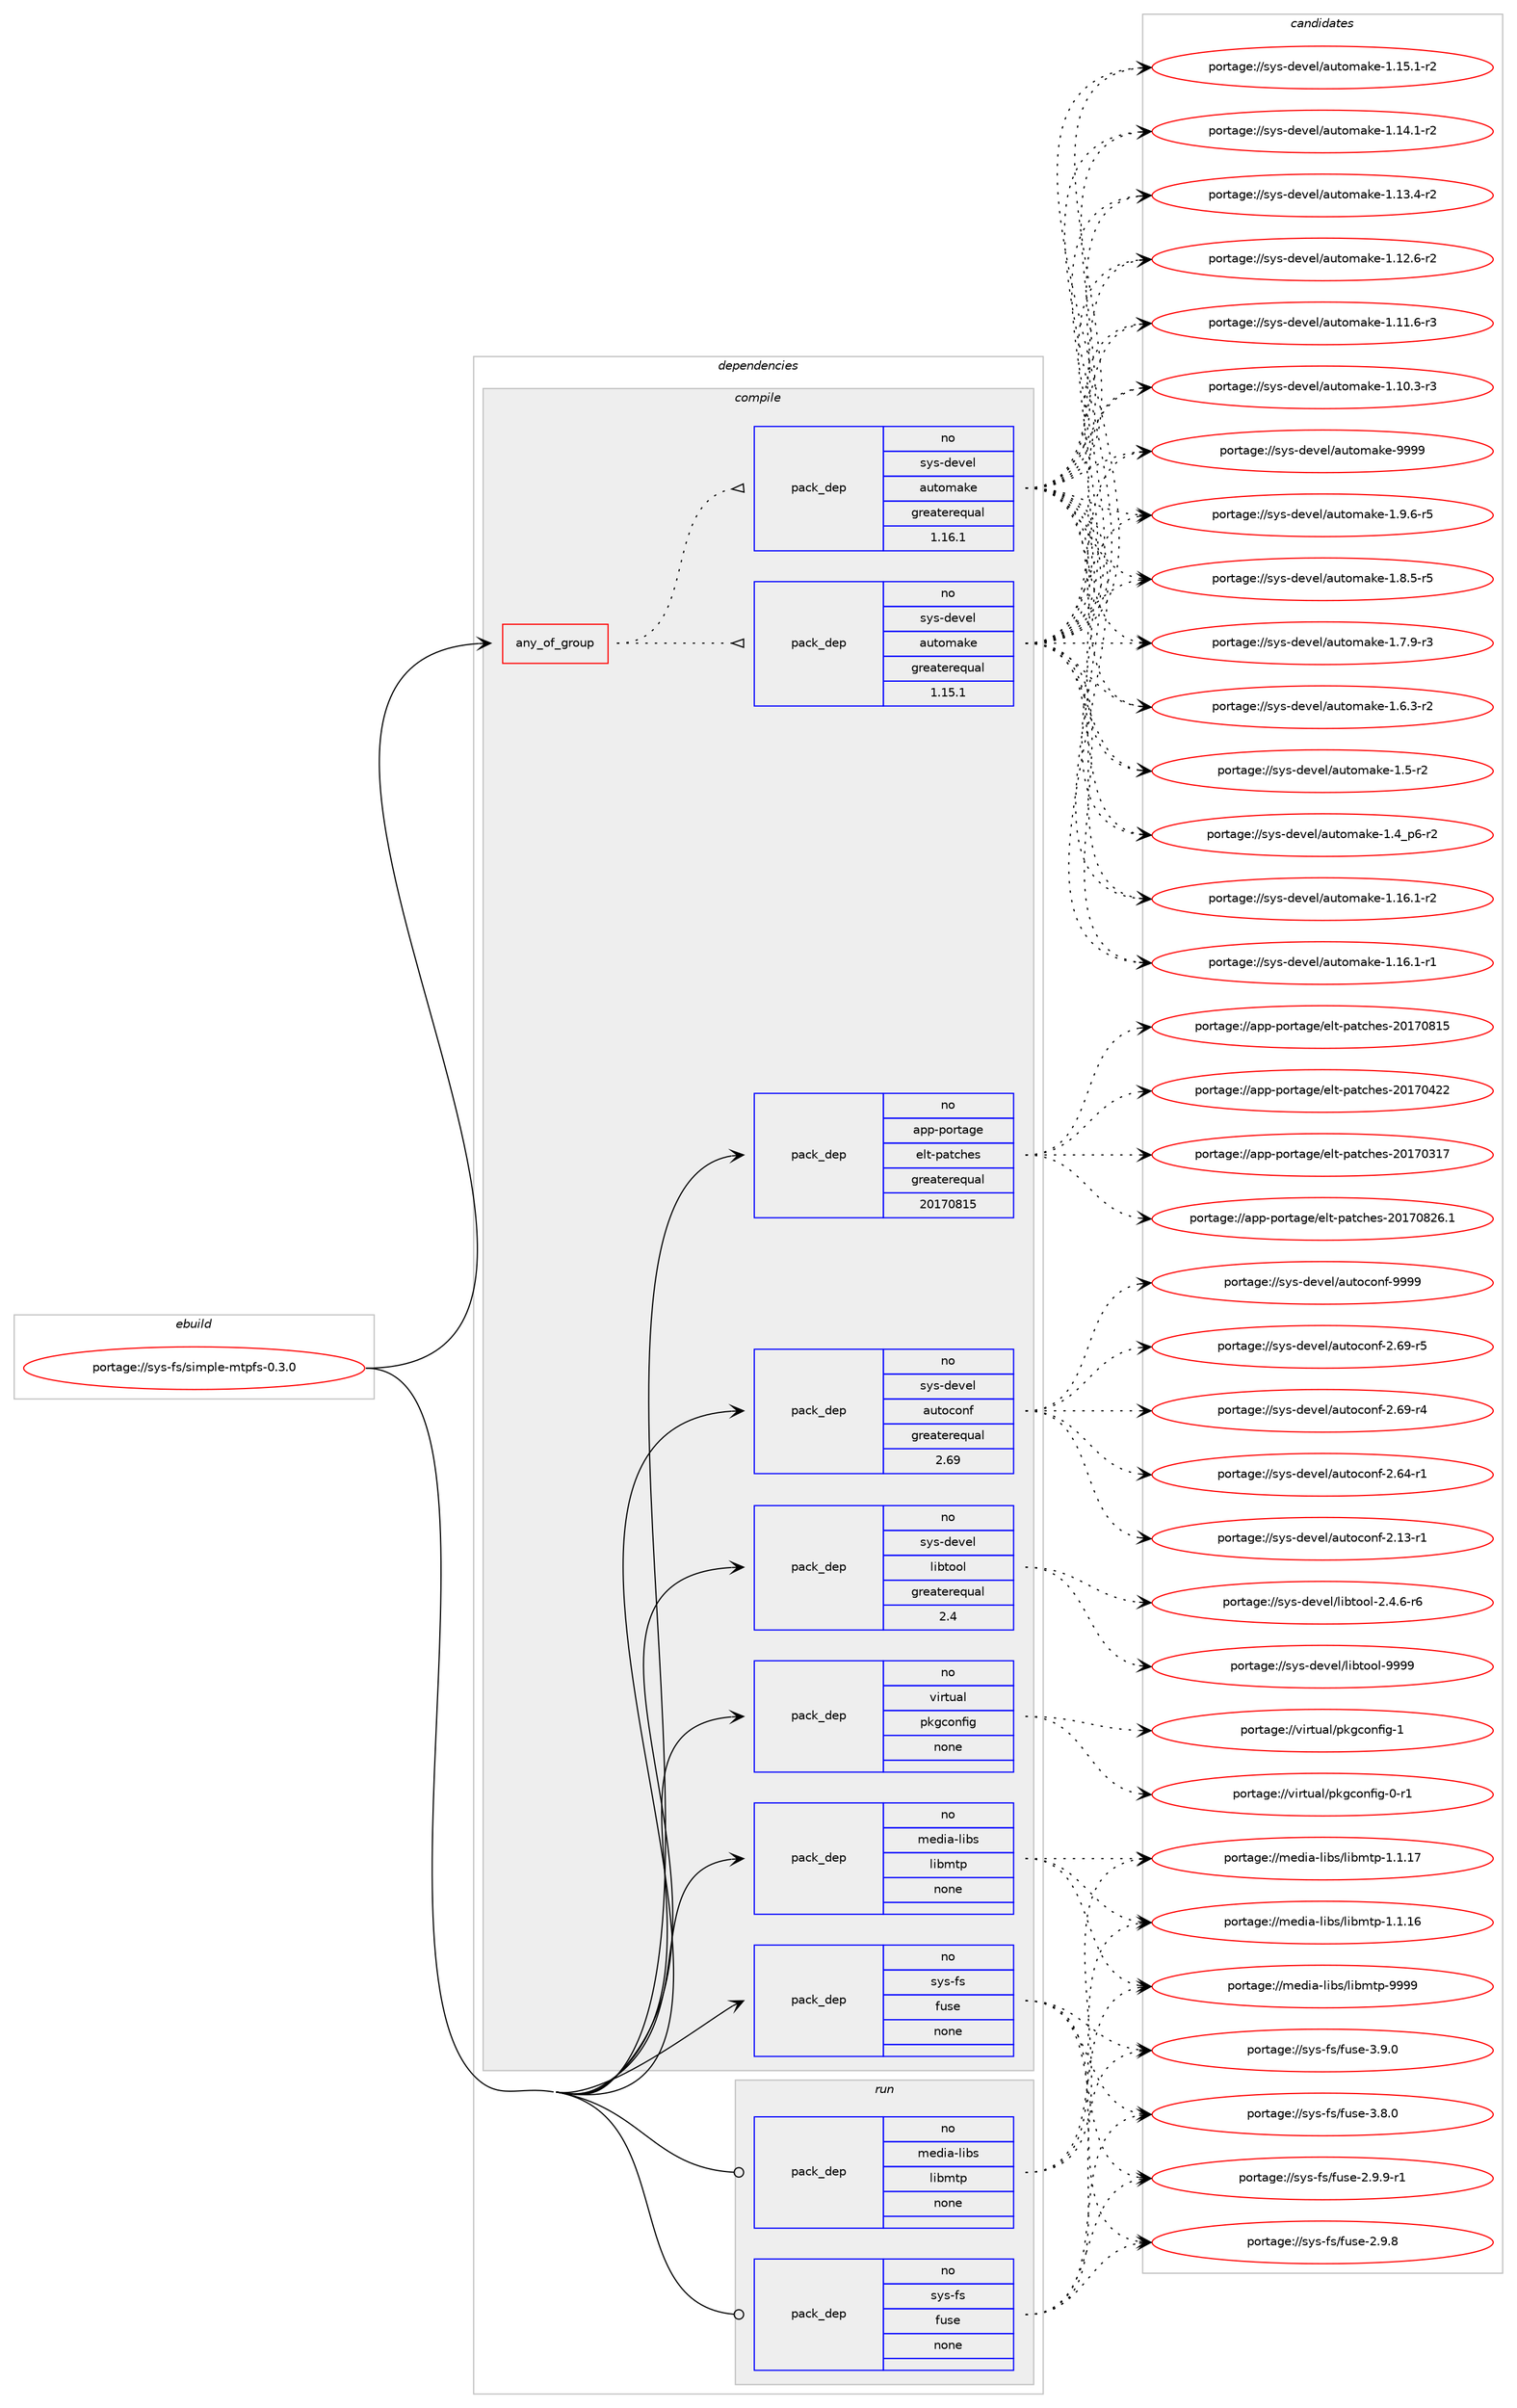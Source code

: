 digraph prolog {

# *************
# Graph options
# *************

newrank=true;
concentrate=true;
compound=true;
graph [rankdir=LR,fontname=Helvetica,fontsize=10,ranksep=1.5];#, ranksep=2.5, nodesep=0.2];
edge  [arrowhead=vee];
node  [fontname=Helvetica,fontsize=10];

# **********
# The ebuild
# **********

subgraph cluster_leftcol {
color=gray;
rank=same;
label=<<i>ebuild</i>>;
id [label="portage://sys-fs/simple-mtpfs-0.3.0", color=red, width=4, href="../sys-fs/simple-mtpfs-0.3.0.svg"];
}

# ****************
# The dependencies
# ****************

subgraph cluster_midcol {
color=gray;
label=<<i>dependencies</i>>;
subgraph cluster_compile {
fillcolor="#eeeeee";
style=filled;
label=<<i>compile</i>>;
subgraph any933 {
dependency42907 [label=<<TABLE BORDER="0" CELLBORDER="1" CELLSPACING="0" CELLPADDING="4"><TR><TD CELLPADDING="10">any_of_group</TD></TR></TABLE>>, shape=none, color=red];subgraph pack33586 {
dependency42908 [label=<<TABLE BORDER="0" CELLBORDER="1" CELLSPACING="0" CELLPADDING="4" WIDTH="220"><TR><TD ROWSPAN="6" CELLPADDING="30">pack_dep</TD></TR><TR><TD WIDTH="110">no</TD></TR><TR><TD>sys-devel</TD></TR><TR><TD>automake</TD></TR><TR><TD>greaterequal</TD></TR><TR><TD>1.16.1</TD></TR></TABLE>>, shape=none, color=blue];
}
dependency42907:e -> dependency42908:w [weight=20,style="dotted",arrowhead="oinv"];
subgraph pack33587 {
dependency42909 [label=<<TABLE BORDER="0" CELLBORDER="1" CELLSPACING="0" CELLPADDING="4" WIDTH="220"><TR><TD ROWSPAN="6" CELLPADDING="30">pack_dep</TD></TR><TR><TD WIDTH="110">no</TD></TR><TR><TD>sys-devel</TD></TR><TR><TD>automake</TD></TR><TR><TD>greaterequal</TD></TR><TR><TD>1.15.1</TD></TR></TABLE>>, shape=none, color=blue];
}
dependency42907:e -> dependency42909:w [weight=20,style="dotted",arrowhead="oinv"];
}
id:e -> dependency42907:w [weight=20,style="solid",arrowhead="vee"];
subgraph pack33588 {
dependency42910 [label=<<TABLE BORDER="0" CELLBORDER="1" CELLSPACING="0" CELLPADDING="4" WIDTH="220"><TR><TD ROWSPAN="6" CELLPADDING="30">pack_dep</TD></TR><TR><TD WIDTH="110">no</TD></TR><TR><TD>app-portage</TD></TR><TR><TD>elt-patches</TD></TR><TR><TD>greaterequal</TD></TR><TR><TD>20170815</TD></TR></TABLE>>, shape=none, color=blue];
}
id:e -> dependency42910:w [weight=20,style="solid",arrowhead="vee"];
subgraph pack33589 {
dependency42911 [label=<<TABLE BORDER="0" CELLBORDER="1" CELLSPACING="0" CELLPADDING="4" WIDTH="220"><TR><TD ROWSPAN="6" CELLPADDING="30">pack_dep</TD></TR><TR><TD WIDTH="110">no</TD></TR><TR><TD>media-libs</TD></TR><TR><TD>libmtp</TD></TR><TR><TD>none</TD></TR><TR><TD></TD></TR></TABLE>>, shape=none, color=blue];
}
id:e -> dependency42911:w [weight=20,style="solid",arrowhead="vee"];
subgraph pack33590 {
dependency42912 [label=<<TABLE BORDER="0" CELLBORDER="1" CELLSPACING="0" CELLPADDING="4" WIDTH="220"><TR><TD ROWSPAN="6" CELLPADDING="30">pack_dep</TD></TR><TR><TD WIDTH="110">no</TD></TR><TR><TD>sys-devel</TD></TR><TR><TD>autoconf</TD></TR><TR><TD>greaterequal</TD></TR><TR><TD>2.69</TD></TR></TABLE>>, shape=none, color=blue];
}
id:e -> dependency42912:w [weight=20,style="solid",arrowhead="vee"];
subgraph pack33591 {
dependency42913 [label=<<TABLE BORDER="0" CELLBORDER="1" CELLSPACING="0" CELLPADDING="4" WIDTH="220"><TR><TD ROWSPAN="6" CELLPADDING="30">pack_dep</TD></TR><TR><TD WIDTH="110">no</TD></TR><TR><TD>sys-devel</TD></TR><TR><TD>libtool</TD></TR><TR><TD>greaterequal</TD></TR><TR><TD>2.4</TD></TR></TABLE>>, shape=none, color=blue];
}
id:e -> dependency42913:w [weight=20,style="solid",arrowhead="vee"];
subgraph pack33592 {
dependency42914 [label=<<TABLE BORDER="0" CELLBORDER="1" CELLSPACING="0" CELLPADDING="4" WIDTH="220"><TR><TD ROWSPAN="6" CELLPADDING="30">pack_dep</TD></TR><TR><TD WIDTH="110">no</TD></TR><TR><TD>sys-fs</TD></TR><TR><TD>fuse</TD></TR><TR><TD>none</TD></TR><TR><TD></TD></TR></TABLE>>, shape=none, color=blue];
}
id:e -> dependency42914:w [weight=20,style="solid",arrowhead="vee"];
subgraph pack33593 {
dependency42915 [label=<<TABLE BORDER="0" CELLBORDER="1" CELLSPACING="0" CELLPADDING="4" WIDTH="220"><TR><TD ROWSPAN="6" CELLPADDING="30">pack_dep</TD></TR><TR><TD WIDTH="110">no</TD></TR><TR><TD>virtual</TD></TR><TR><TD>pkgconfig</TD></TR><TR><TD>none</TD></TR><TR><TD></TD></TR></TABLE>>, shape=none, color=blue];
}
id:e -> dependency42915:w [weight=20,style="solid",arrowhead="vee"];
}
subgraph cluster_compileandrun {
fillcolor="#eeeeee";
style=filled;
label=<<i>compile and run</i>>;
}
subgraph cluster_run {
fillcolor="#eeeeee";
style=filled;
label=<<i>run</i>>;
subgraph pack33594 {
dependency42916 [label=<<TABLE BORDER="0" CELLBORDER="1" CELLSPACING="0" CELLPADDING="4" WIDTH="220"><TR><TD ROWSPAN="6" CELLPADDING="30">pack_dep</TD></TR><TR><TD WIDTH="110">no</TD></TR><TR><TD>media-libs</TD></TR><TR><TD>libmtp</TD></TR><TR><TD>none</TD></TR><TR><TD></TD></TR></TABLE>>, shape=none, color=blue];
}
id:e -> dependency42916:w [weight=20,style="solid",arrowhead="odot"];
subgraph pack33595 {
dependency42917 [label=<<TABLE BORDER="0" CELLBORDER="1" CELLSPACING="0" CELLPADDING="4" WIDTH="220"><TR><TD ROWSPAN="6" CELLPADDING="30">pack_dep</TD></TR><TR><TD WIDTH="110">no</TD></TR><TR><TD>sys-fs</TD></TR><TR><TD>fuse</TD></TR><TR><TD>none</TD></TR><TR><TD></TD></TR></TABLE>>, shape=none, color=blue];
}
id:e -> dependency42917:w [weight=20,style="solid",arrowhead="odot"];
}
}

# **************
# The candidates
# **************

subgraph cluster_choices {
rank=same;
color=gray;
label=<<i>candidates</i>>;

subgraph choice33586 {
color=black;
nodesep=1;
choice115121115451001011181011084797117116111109971071014557575757 [label="portage://sys-devel/automake-9999", color=red, width=4,href="../sys-devel/automake-9999.svg"];
choice115121115451001011181011084797117116111109971071014549465746544511453 [label="portage://sys-devel/automake-1.9.6-r5", color=red, width=4,href="../sys-devel/automake-1.9.6-r5.svg"];
choice115121115451001011181011084797117116111109971071014549465646534511453 [label="portage://sys-devel/automake-1.8.5-r5", color=red, width=4,href="../sys-devel/automake-1.8.5-r5.svg"];
choice115121115451001011181011084797117116111109971071014549465546574511451 [label="portage://sys-devel/automake-1.7.9-r3", color=red, width=4,href="../sys-devel/automake-1.7.9-r3.svg"];
choice115121115451001011181011084797117116111109971071014549465446514511450 [label="portage://sys-devel/automake-1.6.3-r2", color=red, width=4,href="../sys-devel/automake-1.6.3-r2.svg"];
choice11512111545100101118101108479711711611110997107101454946534511450 [label="portage://sys-devel/automake-1.5-r2", color=red, width=4,href="../sys-devel/automake-1.5-r2.svg"];
choice115121115451001011181011084797117116111109971071014549465295112544511450 [label="portage://sys-devel/automake-1.4_p6-r2", color=red, width=4,href="../sys-devel/automake-1.4_p6-r2.svg"];
choice11512111545100101118101108479711711611110997107101454946495446494511450 [label="portage://sys-devel/automake-1.16.1-r2", color=red, width=4,href="../sys-devel/automake-1.16.1-r2.svg"];
choice11512111545100101118101108479711711611110997107101454946495446494511449 [label="portage://sys-devel/automake-1.16.1-r1", color=red, width=4,href="../sys-devel/automake-1.16.1-r1.svg"];
choice11512111545100101118101108479711711611110997107101454946495346494511450 [label="portage://sys-devel/automake-1.15.1-r2", color=red, width=4,href="../sys-devel/automake-1.15.1-r2.svg"];
choice11512111545100101118101108479711711611110997107101454946495246494511450 [label="portage://sys-devel/automake-1.14.1-r2", color=red, width=4,href="../sys-devel/automake-1.14.1-r2.svg"];
choice11512111545100101118101108479711711611110997107101454946495146524511450 [label="portage://sys-devel/automake-1.13.4-r2", color=red, width=4,href="../sys-devel/automake-1.13.4-r2.svg"];
choice11512111545100101118101108479711711611110997107101454946495046544511450 [label="portage://sys-devel/automake-1.12.6-r2", color=red, width=4,href="../sys-devel/automake-1.12.6-r2.svg"];
choice11512111545100101118101108479711711611110997107101454946494946544511451 [label="portage://sys-devel/automake-1.11.6-r3", color=red, width=4,href="../sys-devel/automake-1.11.6-r3.svg"];
choice11512111545100101118101108479711711611110997107101454946494846514511451 [label="portage://sys-devel/automake-1.10.3-r3", color=red, width=4,href="../sys-devel/automake-1.10.3-r3.svg"];
dependency42908:e -> choice115121115451001011181011084797117116111109971071014557575757:w [style=dotted,weight="100"];
dependency42908:e -> choice115121115451001011181011084797117116111109971071014549465746544511453:w [style=dotted,weight="100"];
dependency42908:e -> choice115121115451001011181011084797117116111109971071014549465646534511453:w [style=dotted,weight="100"];
dependency42908:e -> choice115121115451001011181011084797117116111109971071014549465546574511451:w [style=dotted,weight="100"];
dependency42908:e -> choice115121115451001011181011084797117116111109971071014549465446514511450:w [style=dotted,weight="100"];
dependency42908:e -> choice11512111545100101118101108479711711611110997107101454946534511450:w [style=dotted,weight="100"];
dependency42908:e -> choice115121115451001011181011084797117116111109971071014549465295112544511450:w [style=dotted,weight="100"];
dependency42908:e -> choice11512111545100101118101108479711711611110997107101454946495446494511450:w [style=dotted,weight="100"];
dependency42908:e -> choice11512111545100101118101108479711711611110997107101454946495446494511449:w [style=dotted,weight="100"];
dependency42908:e -> choice11512111545100101118101108479711711611110997107101454946495346494511450:w [style=dotted,weight="100"];
dependency42908:e -> choice11512111545100101118101108479711711611110997107101454946495246494511450:w [style=dotted,weight="100"];
dependency42908:e -> choice11512111545100101118101108479711711611110997107101454946495146524511450:w [style=dotted,weight="100"];
dependency42908:e -> choice11512111545100101118101108479711711611110997107101454946495046544511450:w [style=dotted,weight="100"];
dependency42908:e -> choice11512111545100101118101108479711711611110997107101454946494946544511451:w [style=dotted,weight="100"];
dependency42908:e -> choice11512111545100101118101108479711711611110997107101454946494846514511451:w [style=dotted,weight="100"];
}
subgraph choice33587 {
color=black;
nodesep=1;
choice115121115451001011181011084797117116111109971071014557575757 [label="portage://sys-devel/automake-9999", color=red, width=4,href="../sys-devel/automake-9999.svg"];
choice115121115451001011181011084797117116111109971071014549465746544511453 [label="portage://sys-devel/automake-1.9.6-r5", color=red, width=4,href="../sys-devel/automake-1.9.6-r5.svg"];
choice115121115451001011181011084797117116111109971071014549465646534511453 [label="portage://sys-devel/automake-1.8.5-r5", color=red, width=4,href="../sys-devel/automake-1.8.5-r5.svg"];
choice115121115451001011181011084797117116111109971071014549465546574511451 [label="portage://sys-devel/automake-1.7.9-r3", color=red, width=4,href="../sys-devel/automake-1.7.9-r3.svg"];
choice115121115451001011181011084797117116111109971071014549465446514511450 [label="portage://sys-devel/automake-1.6.3-r2", color=red, width=4,href="../sys-devel/automake-1.6.3-r2.svg"];
choice11512111545100101118101108479711711611110997107101454946534511450 [label="portage://sys-devel/automake-1.5-r2", color=red, width=4,href="../sys-devel/automake-1.5-r2.svg"];
choice115121115451001011181011084797117116111109971071014549465295112544511450 [label="portage://sys-devel/automake-1.4_p6-r2", color=red, width=4,href="../sys-devel/automake-1.4_p6-r2.svg"];
choice11512111545100101118101108479711711611110997107101454946495446494511450 [label="portage://sys-devel/automake-1.16.1-r2", color=red, width=4,href="../sys-devel/automake-1.16.1-r2.svg"];
choice11512111545100101118101108479711711611110997107101454946495446494511449 [label="portage://sys-devel/automake-1.16.1-r1", color=red, width=4,href="../sys-devel/automake-1.16.1-r1.svg"];
choice11512111545100101118101108479711711611110997107101454946495346494511450 [label="portage://sys-devel/automake-1.15.1-r2", color=red, width=4,href="../sys-devel/automake-1.15.1-r2.svg"];
choice11512111545100101118101108479711711611110997107101454946495246494511450 [label="portage://sys-devel/automake-1.14.1-r2", color=red, width=4,href="../sys-devel/automake-1.14.1-r2.svg"];
choice11512111545100101118101108479711711611110997107101454946495146524511450 [label="portage://sys-devel/automake-1.13.4-r2", color=red, width=4,href="../sys-devel/automake-1.13.4-r2.svg"];
choice11512111545100101118101108479711711611110997107101454946495046544511450 [label="portage://sys-devel/automake-1.12.6-r2", color=red, width=4,href="../sys-devel/automake-1.12.6-r2.svg"];
choice11512111545100101118101108479711711611110997107101454946494946544511451 [label="portage://sys-devel/automake-1.11.6-r3", color=red, width=4,href="../sys-devel/automake-1.11.6-r3.svg"];
choice11512111545100101118101108479711711611110997107101454946494846514511451 [label="portage://sys-devel/automake-1.10.3-r3", color=red, width=4,href="../sys-devel/automake-1.10.3-r3.svg"];
dependency42909:e -> choice115121115451001011181011084797117116111109971071014557575757:w [style=dotted,weight="100"];
dependency42909:e -> choice115121115451001011181011084797117116111109971071014549465746544511453:w [style=dotted,weight="100"];
dependency42909:e -> choice115121115451001011181011084797117116111109971071014549465646534511453:w [style=dotted,weight="100"];
dependency42909:e -> choice115121115451001011181011084797117116111109971071014549465546574511451:w [style=dotted,weight="100"];
dependency42909:e -> choice115121115451001011181011084797117116111109971071014549465446514511450:w [style=dotted,weight="100"];
dependency42909:e -> choice11512111545100101118101108479711711611110997107101454946534511450:w [style=dotted,weight="100"];
dependency42909:e -> choice115121115451001011181011084797117116111109971071014549465295112544511450:w [style=dotted,weight="100"];
dependency42909:e -> choice11512111545100101118101108479711711611110997107101454946495446494511450:w [style=dotted,weight="100"];
dependency42909:e -> choice11512111545100101118101108479711711611110997107101454946495446494511449:w [style=dotted,weight="100"];
dependency42909:e -> choice11512111545100101118101108479711711611110997107101454946495346494511450:w [style=dotted,weight="100"];
dependency42909:e -> choice11512111545100101118101108479711711611110997107101454946495246494511450:w [style=dotted,weight="100"];
dependency42909:e -> choice11512111545100101118101108479711711611110997107101454946495146524511450:w [style=dotted,weight="100"];
dependency42909:e -> choice11512111545100101118101108479711711611110997107101454946495046544511450:w [style=dotted,weight="100"];
dependency42909:e -> choice11512111545100101118101108479711711611110997107101454946494946544511451:w [style=dotted,weight="100"];
dependency42909:e -> choice11512111545100101118101108479711711611110997107101454946494846514511451:w [style=dotted,weight="100"];
}
subgraph choice33588 {
color=black;
nodesep=1;
choice971121124511211111411697103101471011081164511297116991041011154550484955485650544649 [label="portage://app-portage/elt-patches-20170826.1", color=red, width=4,href="../app-portage/elt-patches-20170826.1.svg"];
choice97112112451121111141169710310147101108116451129711699104101115455048495548564953 [label="portage://app-portage/elt-patches-20170815", color=red, width=4,href="../app-portage/elt-patches-20170815.svg"];
choice97112112451121111141169710310147101108116451129711699104101115455048495548525050 [label="portage://app-portage/elt-patches-20170422", color=red, width=4,href="../app-portage/elt-patches-20170422.svg"];
choice97112112451121111141169710310147101108116451129711699104101115455048495548514955 [label="portage://app-portage/elt-patches-20170317", color=red, width=4,href="../app-portage/elt-patches-20170317.svg"];
dependency42910:e -> choice971121124511211111411697103101471011081164511297116991041011154550484955485650544649:w [style=dotted,weight="100"];
dependency42910:e -> choice97112112451121111141169710310147101108116451129711699104101115455048495548564953:w [style=dotted,weight="100"];
dependency42910:e -> choice97112112451121111141169710310147101108116451129711699104101115455048495548525050:w [style=dotted,weight="100"];
dependency42910:e -> choice97112112451121111141169710310147101108116451129711699104101115455048495548514955:w [style=dotted,weight="100"];
}
subgraph choice33589 {
color=black;
nodesep=1;
choice10910110010597451081059811547108105981091161124557575757 [label="portage://media-libs/libmtp-9999", color=red, width=4,href="../media-libs/libmtp-9999.svg"];
choice109101100105974510810598115471081059810911611245494649464955 [label="portage://media-libs/libmtp-1.1.17", color=red, width=4,href="../media-libs/libmtp-1.1.17.svg"];
choice109101100105974510810598115471081059810911611245494649464954 [label="portage://media-libs/libmtp-1.1.16", color=red, width=4,href="../media-libs/libmtp-1.1.16.svg"];
dependency42911:e -> choice10910110010597451081059811547108105981091161124557575757:w [style=dotted,weight="100"];
dependency42911:e -> choice109101100105974510810598115471081059810911611245494649464955:w [style=dotted,weight="100"];
dependency42911:e -> choice109101100105974510810598115471081059810911611245494649464954:w [style=dotted,weight="100"];
}
subgraph choice33590 {
color=black;
nodesep=1;
choice115121115451001011181011084797117116111991111101024557575757 [label="portage://sys-devel/autoconf-9999", color=red, width=4,href="../sys-devel/autoconf-9999.svg"];
choice1151211154510010111810110847971171161119911111010245504654574511453 [label="portage://sys-devel/autoconf-2.69-r5", color=red, width=4,href="../sys-devel/autoconf-2.69-r5.svg"];
choice1151211154510010111810110847971171161119911111010245504654574511452 [label="portage://sys-devel/autoconf-2.69-r4", color=red, width=4,href="../sys-devel/autoconf-2.69-r4.svg"];
choice1151211154510010111810110847971171161119911111010245504654524511449 [label="portage://sys-devel/autoconf-2.64-r1", color=red, width=4,href="../sys-devel/autoconf-2.64-r1.svg"];
choice1151211154510010111810110847971171161119911111010245504649514511449 [label="portage://sys-devel/autoconf-2.13-r1", color=red, width=4,href="../sys-devel/autoconf-2.13-r1.svg"];
dependency42912:e -> choice115121115451001011181011084797117116111991111101024557575757:w [style=dotted,weight="100"];
dependency42912:e -> choice1151211154510010111810110847971171161119911111010245504654574511453:w [style=dotted,weight="100"];
dependency42912:e -> choice1151211154510010111810110847971171161119911111010245504654574511452:w [style=dotted,weight="100"];
dependency42912:e -> choice1151211154510010111810110847971171161119911111010245504654524511449:w [style=dotted,weight="100"];
dependency42912:e -> choice1151211154510010111810110847971171161119911111010245504649514511449:w [style=dotted,weight="100"];
}
subgraph choice33591 {
color=black;
nodesep=1;
choice1151211154510010111810110847108105981161111111084557575757 [label="portage://sys-devel/libtool-9999", color=red, width=4,href="../sys-devel/libtool-9999.svg"];
choice1151211154510010111810110847108105981161111111084550465246544511454 [label="portage://sys-devel/libtool-2.4.6-r6", color=red, width=4,href="../sys-devel/libtool-2.4.6-r6.svg"];
dependency42913:e -> choice1151211154510010111810110847108105981161111111084557575757:w [style=dotted,weight="100"];
dependency42913:e -> choice1151211154510010111810110847108105981161111111084550465246544511454:w [style=dotted,weight="100"];
}
subgraph choice33592 {
color=black;
nodesep=1;
choice1151211154510211547102117115101455146574648 [label="portage://sys-fs/fuse-3.9.0", color=red, width=4,href="../sys-fs/fuse-3.9.0.svg"];
choice1151211154510211547102117115101455146564648 [label="portage://sys-fs/fuse-3.8.0", color=red, width=4,href="../sys-fs/fuse-3.8.0.svg"];
choice11512111545102115471021171151014550465746574511449 [label="portage://sys-fs/fuse-2.9.9-r1", color=red, width=4,href="../sys-fs/fuse-2.9.9-r1.svg"];
choice1151211154510211547102117115101455046574656 [label="portage://sys-fs/fuse-2.9.8", color=red, width=4,href="../sys-fs/fuse-2.9.8.svg"];
dependency42914:e -> choice1151211154510211547102117115101455146574648:w [style=dotted,weight="100"];
dependency42914:e -> choice1151211154510211547102117115101455146564648:w [style=dotted,weight="100"];
dependency42914:e -> choice11512111545102115471021171151014550465746574511449:w [style=dotted,weight="100"];
dependency42914:e -> choice1151211154510211547102117115101455046574656:w [style=dotted,weight="100"];
}
subgraph choice33593 {
color=black;
nodesep=1;
choice1181051141161179710847112107103991111101021051034549 [label="portage://virtual/pkgconfig-1", color=red, width=4,href="../virtual/pkgconfig-1.svg"];
choice11810511411611797108471121071039911111010210510345484511449 [label="portage://virtual/pkgconfig-0-r1", color=red, width=4,href="../virtual/pkgconfig-0-r1.svg"];
dependency42915:e -> choice1181051141161179710847112107103991111101021051034549:w [style=dotted,weight="100"];
dependency42915:e -> choice11810511411611797108471121071039911111010210510345484511449:w [style=dotted,weight="100"];
}
subgraph choice33594 {
color=black;
nodesep=1;
choice10910110010597451081059811547108105981091161124557575757 [label="portage://media-libs/libmtp-9999", color=red, width=4,href="../media-libs/libmtp-9999.svg"];
choice109101100105974510810598115471081059810911611245494649464955 [label="portage://media-libs/libmtp-1.1.17", color=red, width=4,href="../media-libs/libmtp-1.1.17.svg"];
choice109101100105974510810598115471081059810911611245494649464954 [label="portage://media-libs/libmtp-1.1.16", color=red, width=4,href="../media-libs/libmtp-1.1.16.svg"];
dependency42916:e -> choice10910110010597451081059811547108105981091161124557575757:w [style=dotted,weight="100"];
dependency42916:e -> choice109101100105974510810598115471081059810911611245494649464955:w [style=dotted,weight="100"];
dependency42916:e -> choice109101100105974510810598115471081059810911611245494649464954:w [style=dotted,weight="100"];
}
subgraph choice33595 {
color=black;
nodesep=1;
choice1151211154510211547102117115101455146574648 [label="portage://sys-fs/fuse-3.9.0", color=red, width=4,href="../sys-fs/fuse-3.9.0.svg"];
choice1151211154510211547102117115101455146564648 [label="portage://sys-fs/fuse-3.8.0", color=red, width=4,href="../sys-fs/fuse-3.8.0.svg"];
choice11512111545102115471021171151014550465746574511449 [label="portage://sys-fs/fuse-2.9.9-r1", color=red, width=4,href="../sys-fs/fuse-2.9.9-r1.svg"];
choice1151211154510211547102117115101455046574656 [label="portage://sys-fs/fuse-2.9.8", color=red, width=4,href="../sys-fs/fuse-2.9.8.svg"];
dependency42917:e -> choice1151211154510211547102117115101455146574648:w [style=dotted,weight="100"];
dependency42917:e -> choice1151211154510211547102117115101455146564648:w [style=dotted,weight="100"];
dependency42917:e -> choice11512111545102115471021171151014550465746574511449:w [style=dotted,weight="100"];
dependency42917:e -> choice1151211154510211547102117115101455046574656:w [style=dotted,weight="100"];
}
}

}
